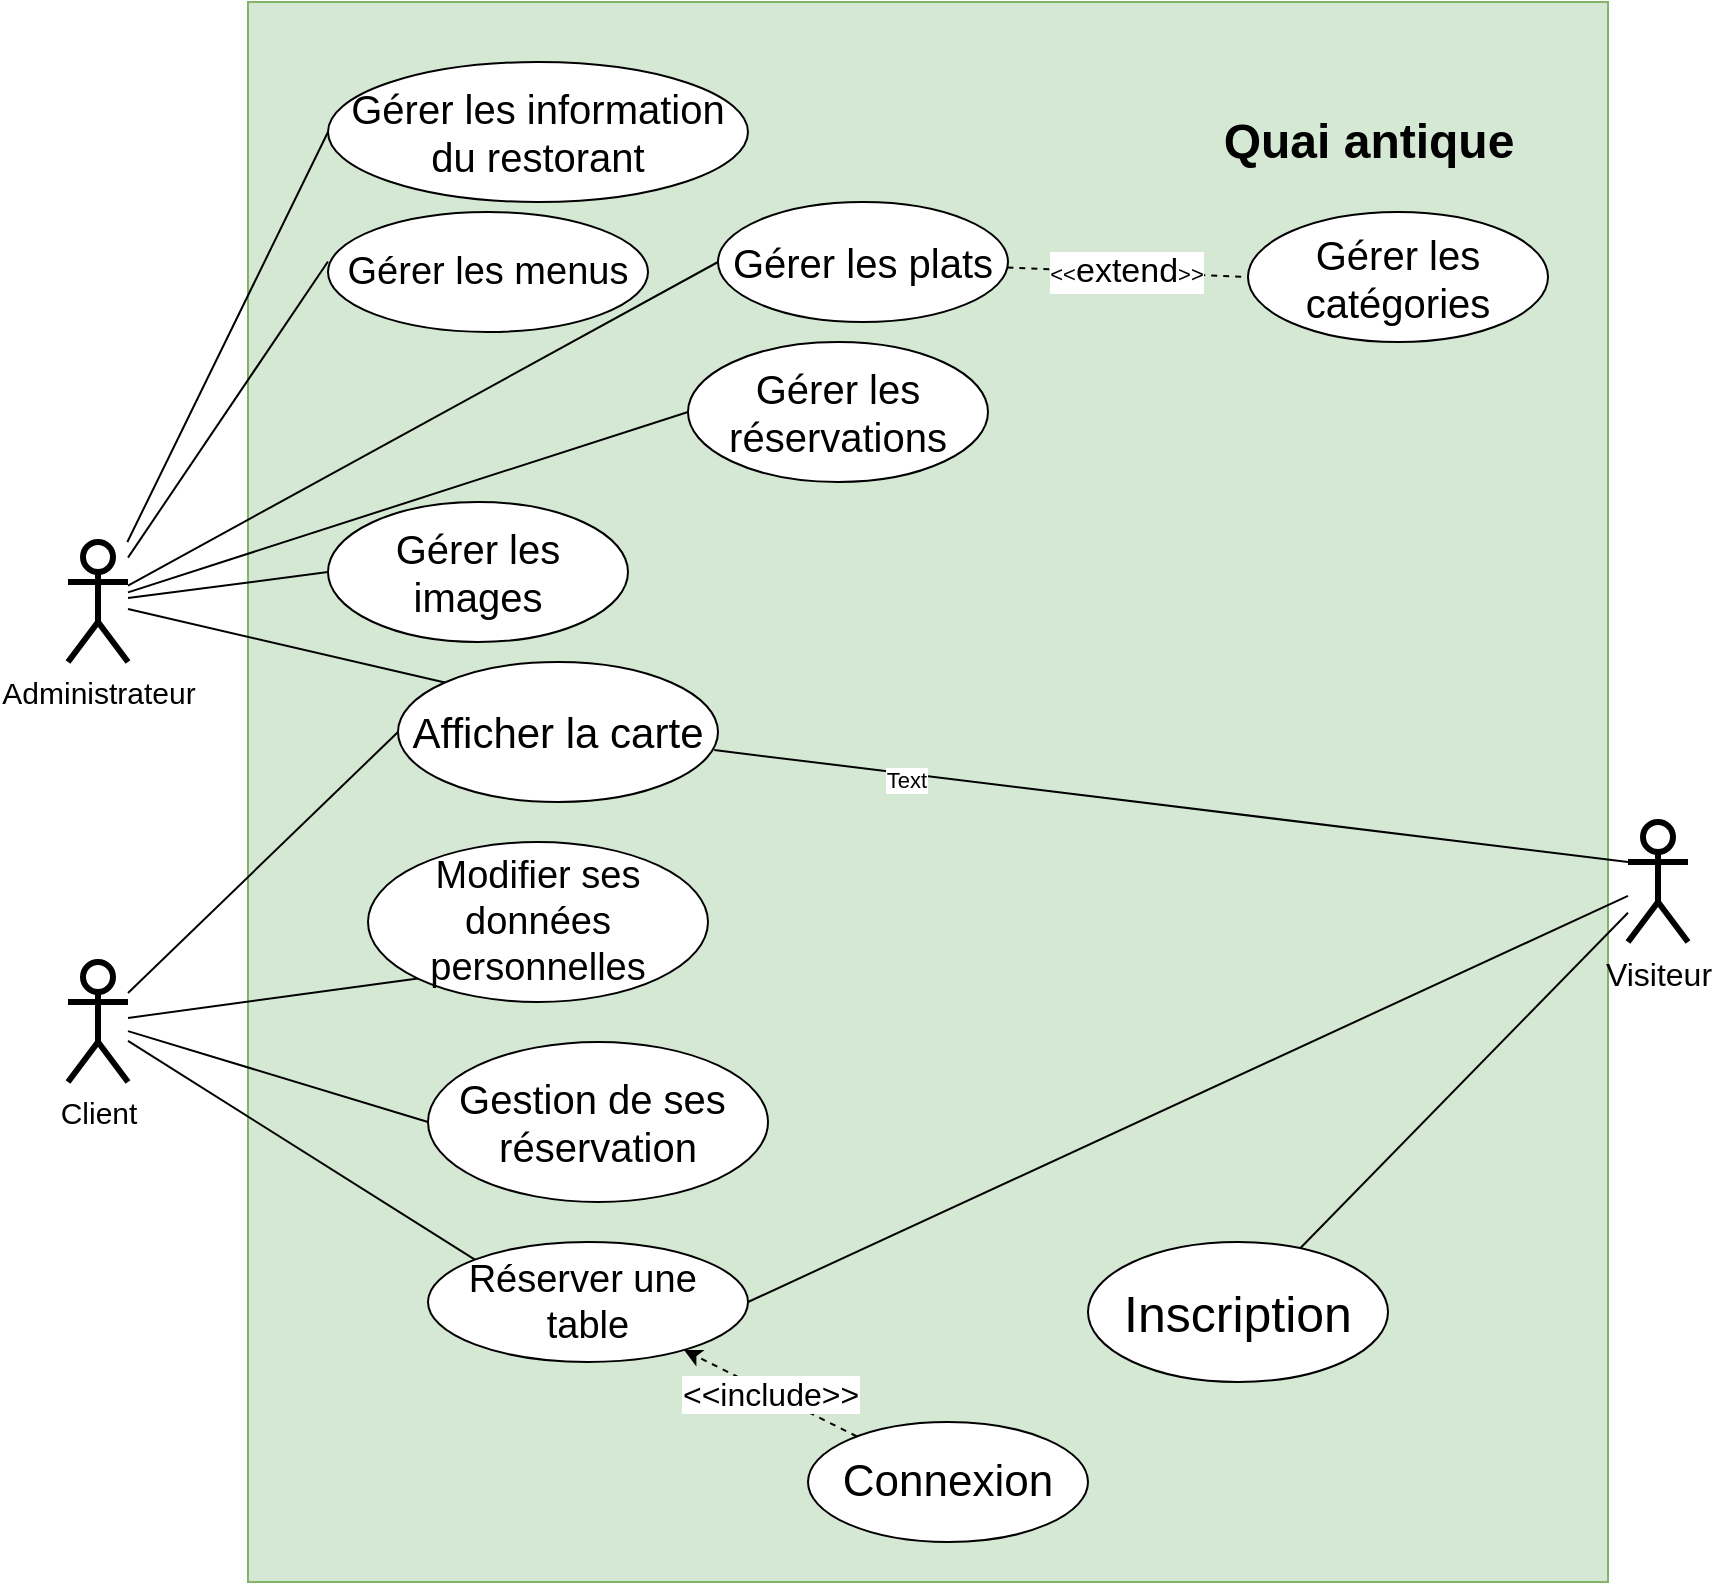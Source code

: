 <mxfile version="24.7.12">
  <diagram name="Page-1" id="jlt8fodOVv4K1a1jERJl">
    <mxGraphModel dx="820" dy="1690" grid="1" gridSize="10" guides="1" tooltips="1" connect="1" arrows="1" fold="1" page="1" pageScale="1" pageWidth="827" pageHeight="1169" math="0" shadow="0">
      <root>
        <mxCell id="0" />
        <mxCell id="1" parent="0" />
        <mxCell id="Hi3eLZHkq1opFxPA8Br6-1" value="&lt;br&gt;&lt;div&gt;&lt;br/&gt;&lt;/div&gt;" style="rounded=0;whiteSpace=wrap;html=1;fillColor=#d5e8d4;strokeColor=#82b366;" vertex="1" parent="1">
          <mxGeometry x="130" y="-140" width="680" height="790" as="geometry" />
        </mxCell>
        <mxCell id="Hi3eLZHkq1opFxPA8Br6-2" value="Quai antique" style="text;strokeColor=none;fillColor=none;html=1;fontSize=24;fontStyle=1;verticalAlign=middle;align=center;" vertex="1" parent="1">
          <mxGeometry x="610" y="-90" width="160" height="40" as="geometry" />
        </mxCell>
        <mxCell id="Hi3eLZHkq1opFxPA8Br6-3" value="&lt;font style=&quot;font-size: 25px;&quot;&gt;Inscription&lt;/font&gt;" style="ellipse;whiteSpace=wrap;html=1;" vertex="1" parent="1">
          <mxGeometry x="550" y="480" width="150" height="70" as="geometry" />
        </mxCell>
        <mxCell id="Hi3eLZHkq1opFxPA8Br6-21" style="rounded=0;orthogonalLoop=1;jettySize=auto;html=1;entryX=0;entryY=0;entryDx=0;entryDy=0;endArrow=none;endFill=0;" edge="1" parent="1" source="Hi3eLZHkq1opFxPA8Br6-4" target="Hi3eLZHkq1opFxPA8Br6-11">
          <mxGeometry relative="1" as="geometry" />
        </mxCell>
        <mxCell id="Hi3eLZHkq1opFxPA8Br6-24" style="rounded=0;orthogonalLoop=1;jettySize=auto;html=1;entryX=0;entryY=0.5;entryDx=0;entryDy=0;endArrow=none;endFill=0;" edge="1" parent="1" source="Hi3eLZHkq1opFxPA8Br6-4" target="Hi3eLZHkq1opFxPA8Br6-9">
          <mxGeometry relative="1" as="geometry" />
        </mxCell>
        <mxCell id="Hi3eLZHkq1opFxPA8Br6-28" style="rounded=0;orthogonalLoop=1;jettySize=auto;html=1;entryX=0;entryY=0.5;entryDx=0;entryDy=0;endArrow=none;endFill=0;" edge="1" parent="1" source="Hi3eLZHkq1opFxPA8Br6-4" target="Hi3eLZHkq1opFxPA8Br6-8">
          <mxGeometry relative="1" as="geometry" />
        </mxCell>
        <mxCell id="Hi3eLZHkq1opFxPA8Br6-30" style="rounded=0;orthogonalLoop=1;jettySize=auto;html=1;entryX=0;entryY=1;entryDx=0;entryDy=0;endArrow=none;endFill=0;" edge="1" parent="1" source="Hi3eLZHkq1opFxPA8Br6-4" target="Hi3eLZHkq1opFxPA8Br6-12">
          <mxGeometry relative="1" as="geometry" />
        </mxCell>
        <mxCell id="Hi3eLZHkq1opFxPA8Br6-4" value="&lt;font style=&quot;font-size: 15px;&quot;&gt;Client &lt;/font&gt;" style="shape=umlActor;verticalLabelPosition=bottom;verticalAlign=top;html=1;outlineConnect=0;strokeWidth=3;" vertex="1" parent="1">
          <mxGeometry x="40" y="340" width="30" height="60" as="geometry" />
        </mxCell>
        <mxCell id="Hi3eLZHkq1opFxPA8Br6-26" style="rounded=0;orthogonalLoop=1;jettySize=auto;html=1;entryX=0;entryY=0;entryDx=0;entryDy=0;endArrow=none;endFill=0;" edge="1" parent="1" source="Hi3eLZHkq1opFxPA8Br6-5" target="Hi3eLZHkq1opFxPA8Br6-9">
          <mxGeometry relative="1" as="geometry" />
        </mxCell>
        <mxCell id="Hi3eLZHkq1opFxPA8Br6-33" style="rounded=0;orthogonalLoop=1;jettySize=auto;html=1;entryX=0;entryY=0.5;entryDx=0;entryDy=0;endArrow=none;endFill=0;" edge="1" parent="1" source="Hi3eLZHkq1opFxPA8Br6-5" target="Hi3eLZHkq1opFxPA8Br6-7">
          <mxGeometry relative="1" as="geometry" />
        </mxCell>
        <mxCell id="Hi3eLZHkq1opFxPA8Br6-34" style="rounded=0;orthogonalLoop=1;jettySize=auto;html=1;entryX=0;entryY=0.5;entryDx=0;entryDy=0;endArrow=none;endFill=0;" edge="1" parent="1" source="Hi3eLZHkq1opFxPA8Br6-5" target="Hi3eLZHkq1opFxPA8Br6-17">
          <mxGeometry relative="1" as="geometry" />
        </mxCell>
        <mxCell id="Hi3eLZHkq1opFxPA8Br6-36" style="rounded=0;orthogonalLoop=1;jettySize=auto;html=1;entryX=0;entryY=0.5;entryDx=0;entryDy=0;endArrow=none;endFill=0;" edge="1" parent="1" source="Hi3eLZHkq1opFxPA8Br6-5" target="Hi3eLZHkq1opFxPA8Br6-32">
          <mxGeometry relative="1" as="geometry" />
        </mxCell>
        <mxCell id="Hi3eLZHkq1opFxPA8Br6-37" style="rounded=0;orthogonalLoop=1;jettySize=auto;html=1;entryX=0;entryY=0.5;entryDx=0;entryDy=0;endArrow=none;endFill=0;" edge="1" parent="1" source="Hi3eLZHkq1opFxPA8Br6-5" target="Hi3eLZHkq1opFxPA8Br6-15">
          <mxGeometry relative="1" as="geometry" />
        </mxCell>
        <mxCell id="Hi3eLZHkq1opFxPA8Br6-5" value="&lt;font style=&quot;font-size: 15px;&quot;&gt;Administrateur&lt;/font&gt;" style="shape=umlActor;verticalLabelPosition=bottom;verticalAlign=top;html=1;outlineConnect=0;strokeWidth=3;" vertex="1" parent="1">
          <mxGeometry x="40" y="130" width="30" height="60" as="geometry" />
        </mxCell>
        <mxCell id="Hi3eLZHkq1opFxPA8Br6-19" style="rounded=0;orthogonalLoop=1;jettySize=auto;html=1;endArrow=none;endFill=0;" edge="1" parent="1" source="Hi3eLZHkq1opFxPA8Br6-6" target="Hi3eLZHkq1opFxPA8Br6-3">
          <mxGeometry relative="1" as="geometry" />
        </mxCell>
        <mxCell id="Hi3eLZHkq1opFxPA8Br6-25" style="rounded=0;orthogonalLoop=1;jettySize=auto;html=1;entryX=0.988;entryY=0.629;entryDx=0;entryDy=0;endArrow=none;endFill=0;exitX=0;exitY=0.333;exitDx=0;exitDy=0;exitPerimeter=0;entryPerimeter=0;" edge="1" parent="1" source="Hi3eLZHkq1opFxPA8Br6-6" target="Hi3eLZHkq1opFxPA8Br6-9">
          <mxGeometry relative="1" as="geometry">
            <mxPoint x="840.78" y="284.507" as="sourcePoint" />
            <mxPoint x="249.211" y="235.499" as="targetPoint" />
          </mxGeometry>
        </mxCell>
        <mxCell id="Hi3eLZHkq1opFxPA8Br6-31" value="Text" style="edgeLabel;html=1;align=center;verticalAlign=middle;resizable=0;points=[];" vertex="1" connectable="0" parent="Hi3eLZHkq1opFxPA8Br6-25">
          <mxGeometry x="0.581" y="3" relative="1" as="geometry">
            <mxPoint as="offset" />
          </mxGeometry>
        </mxCell>
        <mxCell id="Hi3eLZHkq1opFxPA8Br6-6" value="&lt;font style=&quot;font-size: 16px;&quot;&gt;Visiteur&lt;/font&gt;" style="shape=umlActor;verticalLabelPosition=bottom;verticalAlign=top;html=1;outlineConnect=0;strokeWidth=3;" vertex="1" parent="1">
          <mxGeometry x="820" y="270" width="30" height="60" as="geometry" />
        </mxCell>
        <mxCell id="Hi3eLZHkq1opFxPA8Br6-7" value="&lt;font style=&quot;font-size: 20px;&quot;&gt;Gérer les images&lt;/font&gt;" style="ellipse;whiteSpace=wrap;html=1;" vertex="1" parent="1">
          <mxGeometry x="170" y="110" width="150" height="70" as="geometry" />
        </mxCell>
        <mxCell id="Hi3eLZHkq1opFxPA8Br6-8" value="&lt;div style=&quot;font-size: 20px;&quot;&gt;&lt;font style=&quot;font-size: 20px;&quot;&gt;Gestion de ses&amp;nbsp;&lt;/font&gt;&lt;/div&gt;&lt;div style=&quot;font-size: 20px;&quot;&gt;&lt;font style=&quot;font-size: 20px;&quot;&gt;réservation&lt;/font&gt;&lt;/div&gt;" style="ellipse;whiteSpace=wrap;html=1;" vertex="1" parent="1">
          <mxGeometry x="220" y="380" width="170" height="80" as="geometry" />
        </mxCell>
        <mxCell id="Hi3eLZHkq1opFxPA8Br6-9" value="&lt;font style=&quot;font-size: 21px;&quot;&gt;Afficher la carte&lt;font style=&quot;font-size: 21px;&quot;&gt;&lt;br&gt;&lt;/font&gt;&lt;/font&gt;" style="ellipse;whiteSpace=wrap;html=1;" vertex="1" parent="1">
          <mxGeometry x="205" y="190" width="160" height="70" as="geometry" />
        </mxCell>
        <mxCell id="Hi3eLZHkq1opFxPA8Br6-23" value="&lt;font style=&quot;font-size: 16px;&quot;&gt;&amp;lt;&amp;lt;include&amp;gt;&amp;gt;&lt;/font&gt;" style="rounded=0;orthogonalLoop=1;jettySize=auto;html=1;endArrow=classic;endFill=1;dashed=1;" edge="1" parent="1" source="Hi3eLZHkq1opFxPA8Br6-10" target="Hi3eLZHkq1opFxPA8Br6-11">
          <mxGeometry relative="1" as="geometry" />
        </mxCell>
        <mxCell id="Hi3eLZHkq1opFxPA8Br6-10" value="&lt;font style=&quot;font-size: 22px;&quot;&gt;Connexion&lt;/font&gt;" style="ellipse;whiteSpace=wrap;html=1;" vertex="1" parent="1">
          <mxGeometry x="410" y="570" width="140" height="60" as="geometry" />
        </mxCell>
        <mxCell id="Hi3eLZHkq1opFxPA8Br6-11" value="&lt;div&gt;&lt;font style=&quot;font-size: 19px;&quot;&gt;Réserver une&amp;nbsp;&lt;/font&gt;&lt;/div&gt;&lt;div&gt;&lt;font style=&quot;font-size: 19px;&quot;&gt;table&lt;/font&gt;&lt;/div&gt;" style="ellipse;whiteSpace=wrap;html=1;" vertex="1" parent="1">
          <mxGeometry x="220" y="480" width="160" height="60" as="geometry" />
        </mxCell>
        <mxCell id="Hi3eLZHkq1opFxPA8Br6-12" value="&lt;font style=&quot;font-size: 19px;&quot;&gt;Modifier ses données personnelles&lt;/font&gt;" style="ellipse;whiteSpace=wrap;html=1;" vertex="1" parent="1">
          <mxGeometry x="190" y="280" width="170" height="80" as="geometry" />
        </mxCell>
        <mxCell id="Hi3eLZHkq1opFxPA8Br6-14" value="&lt;font style=&quot;font-size: 20px;&quot;&gt;Gérer les catégories&lt;br&gt;&lt;/font&gt;" style="ellipse;whiteSpace=wrap;html=1;" vertex="1" parent="1">
          <mxGeometry x="630" y="-35" width="150" height="65" as="geometry" />
        </mxCell>
        <mxCell id="Hi3eLZHkq1opFxPA8Br6-15" value="&lt;font style=&quot;font-size: 20px;&quot;&gt;Gérer les information du restorant&lt;br&gt;&lt;/font&gt;" style="ellipse;whiteSpace=wrap;html=1;" vertex="1" parent="1">
          <mxGeometry x="170" y="-110" width="210" height="70" as="geometry" />
        </mxCell>
        <mxCell id="Hi3eLZHkq1opFxPA8Br6-16" value="&lt;font style=&quot;font-size: 19px;&quot;&gt;Gérer les menus&lt;/font&gt;" style="ellipse;whiteSpace=wrap;html=1;" vertex="1" parent="1">
          <mxGeometry x="170" y="-35" width="160" height="60" as="geometry" />
        </mxCell>
        <mxCell id="Hi3eLZHkq1opFxPA8Br6-38" style="rounded=0;orthogonalLoop=1;jettySize=auto;html=1;entryX=0;entryY=0.5;entryDx=0;entryDy=0;dashed=1;endArrow=none;endFill=0;" edge="1" parent="1" source="Hi3eLZHkq1opFxPA8Br6-17" target="Hi3eLZHkq1opFxPA8Br6-14">
          <mxGeometry relative="1" as="geometry" />
        </mxCell>
        <mxCell id="Hi3eLZHkq1opFxPA8Br6-39" value="&amp;lt;&amp;lt;&lt;font style=&quot;font-size: 17px;&quot;&gt;extend&lt;/font&gt;&amp;gt;&amp;gt;" style="edgeLabel;html=1;align=center;verticalAlign=middle;resizable=0;points=[];" vertex="1" connectable="0" parent="Hi3eLZHkq1opFxPA8Br6-38">
          <mxGeometry x="-0.015" relative="1" as="geometry">
            <mxPoint as="offset" />
          </mxGeometry>
        </mxCell>
        <mxCell id="Hi3eLZHkq1opFxPA8Br6-17" value="&lt;font style=&quot;font-size: 20px;&quot;&gt;Gérer les plats&lt;/font&gt;" style="ellipse;whiteSpace=wrap;html=1;" vertex="1" parent="1">
          <mxGeometry x="365" y="-40" width="145" height="60" as="geometry" />
        </mxCell>
        <mxCell id="Hi3eLZHkq1opFxPA8Br6-20" style="rounded=0;orthogonalLoop=1;jettySize=auto;html=1;entryX=1;entryY=0.5;entryDx=0;entryDy=0;endArrow=none;endFill=0;" edge="1" parent="1" source="Hi3eLZHkq1opFxPA8Br6-6" target="Hi3eLZHkq1opFxPA8Br6-11">
          <mxGeometry relative="1" as="geometry">
            <mxPoint x="836.96" y="279.997" as="sourcePoint" />
            <mxPoint x="313.04" y="510.42" as="targetPoint" />
          </mxGeometry>
        </mxCell>
        <mxCell id="Hi3eLZHkq1opFxPA8Br6-32" value="&lt;font style=&quot;font-size: 20px;&quot;&gt;Gérer les réservations&lt;br&gt;&lt;/font&gt;" style="ellipse;whiteSpace=wrap;html=1;" vertex="1" parent="1">
          <mxGeometry x="350" y="30" width="150" height="70" as="geometry" />
        </mxCell>
        <mxCell id="Hi3eLZHkq1opFxPA8Br6-35" style="rounded=0;orthogonalLoop=1;jettySize=auto;html=1;entryX=0;entryY=0.413;entryDx=0;entryDy=0;entryPerimeter=0;endArrow=none;endFill=0;" edge="1" parent="1" source="Hi3eLZHkq1opFxPA8Br6-5" target="Hi3eLZHkq1opFxPA8Br6-16">
          <mxGeometry relative="1" as="geometry" />
        </mxCell>
      </root>
    </mxGraphModel>
  </diagram>
</mxfile>
